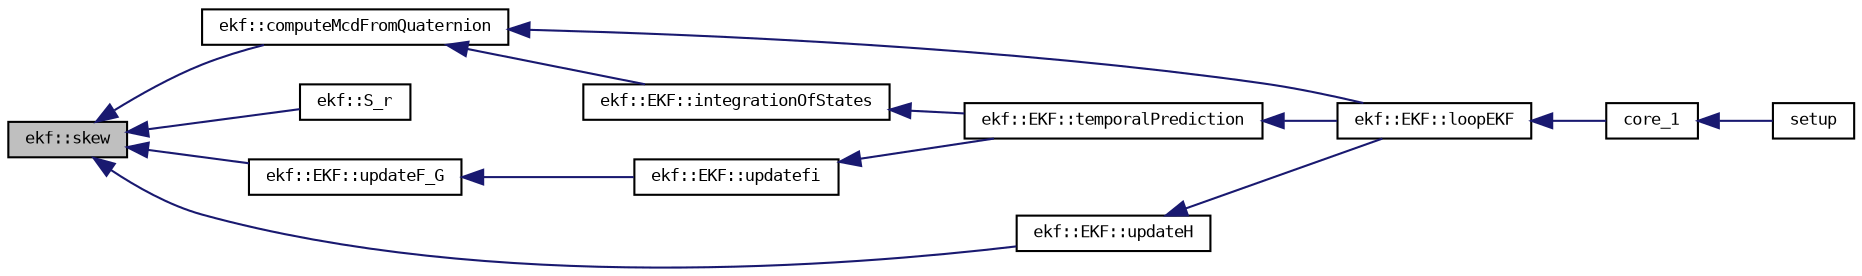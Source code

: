 digraph "ekf::skew"
{
  bgcolor="transparent";
  edge [fontname="DejaVuSansMono",fontsize="8",labelfontname="DejaVuSansMono",labelfontsize="8"];
  node [fontname="DejaVuSansMono",fontsize="8",shape=record];
  rankdir="LR";
  Node36 [label="ekf::skew",height=0.2,width=0.4,color="black", fillcolor="grey75", style="filled", fontcolor="black"];
  Node36 -> Node37 [dir="back",color="midnightblue",fontsize="8",style="solid",fontname="DejaVuSansMono"];
  Node37 [label="ekf::computeMcdFromQuaternion",height=0.2,width=0.4,color="black",URL="$namespaceekf.html#ac031eda654b199bd45807eed2acdb3ec"];
  Node37 -> Node38 [dir="back",color="midnightblue",fontsize="8",style="solid",fontname="DejaVuSansMono"];
  Node38 [label="ekf::EKF::integrationOfStates",height=0.2,width=0.4,color="black",URL="$classekf_1_1EKF.html#a4bd0d4a6ec2787cf1c690fcf154a43c5"];
  Node38 -> Node39 [dir="back",color="midnightblue",fontsize="8",style="solid",fontname="DejaVuSansMono"];
  Node39 [label="ekf::EKF::temporalPrediction",height=0.2,width=0.4,color="black",URL="$classekf_1_1EKF.html#a548f56f22a519f1f66b1bf59b9ed56d6"];
  Node39 -> Node40 [dir="back",color="midnightblue",fontsize="8",style="solid",fontname="DejaVuSansMono"];
  Node40 [label="ekf::EKF::loopEKF",height=0.2,width=0.4,color="black",URL="$classekf_1_1EKF.html#a651814ff64d234394572e2e7c5703a43"];
  Node40 -> Node41 [dir="back",color="midnightblue",fontsize="8",style="solid",fontname="DejaVuSansMono"];
  Node41 [label="core_1",height=0.2,width=0.4,color="black",URL="$main_8cpp.html#aa561fc46a0358a47fa9151f211523ba0"];
  Node41 -> Node42 [dir="back",color="midnightblue",fontsize="8",style="solid",fontname="DejaVuSansMono"];
  Node42 [label="setup",height=0.2,width=0.4,color="black",URL="$main_8cpp.html#a4fc01d736fe50cf5b977f755b675f11d"];
  Node37 -> Node40 [dir="back",color="midnightblue",fontsize="8",style="solid",fontname="DejaVuSansMono"];
  Node36 -> Node43 [dir="back",color="midnightblue",fontsize="8",style="solid",fontname="DejaVuSansMono"];
  Node43 [label="ekf::S_r",height=0.2,width=0.4,color="black",URL="$namespaceekf.html#a9c00a936937eadb4b340f0f969afbdca",tooltip="Calcula a Matriz Right-Quaternion a partir do quaternion q. "];
  Node36 -> Node44 [dir="back",color="midnightblue",fontsize="8",style="solid",fontname="DejaVuSansMono"];
  Node44 [label="ekf::EKF::updateF_G",height=0.2,width=0.4,color="black",URL="$classekf_1_1EKF.html#ae6c0295a32e90b9594ad10bb1061b62b",tooltip="Atualiza matrix lineariza de estados F e a matrix G. "];
  Node44 -> Node45 [dir="back",color="midnightblue",fontsize="8",style="solid",fontname="DejaVuSansMono"];
  Node45 [label="ekf::EKF::updatefi",height=0.2,width=0.4,color="black",URL="$classekf_1_1EKF.html#ad5949e9e8eae2938a332af03a8ec353b"];
  Node45 -> Node39 [dir="back",color="midnightblue",fontsize="8",style="solid",fontname="DejaVuSansMono"];
  Node36 -> Node46 [dir="back",color="midnightblue",fontsize="8",style="solid",fontname="DejaVuSansMono"];
  Node46 [label="ekf::EKF::updateH",height=0.2,width=0.4,color="black",URL="$classekf_1_1EKF.html#a94bc601335d20c0a058e8e8600d912e7"];
  Node46 -> Node40 [dir="back",color="midnightblue",fontsize="8",style="solid",fontname="DejaVuSansMono"];
}

